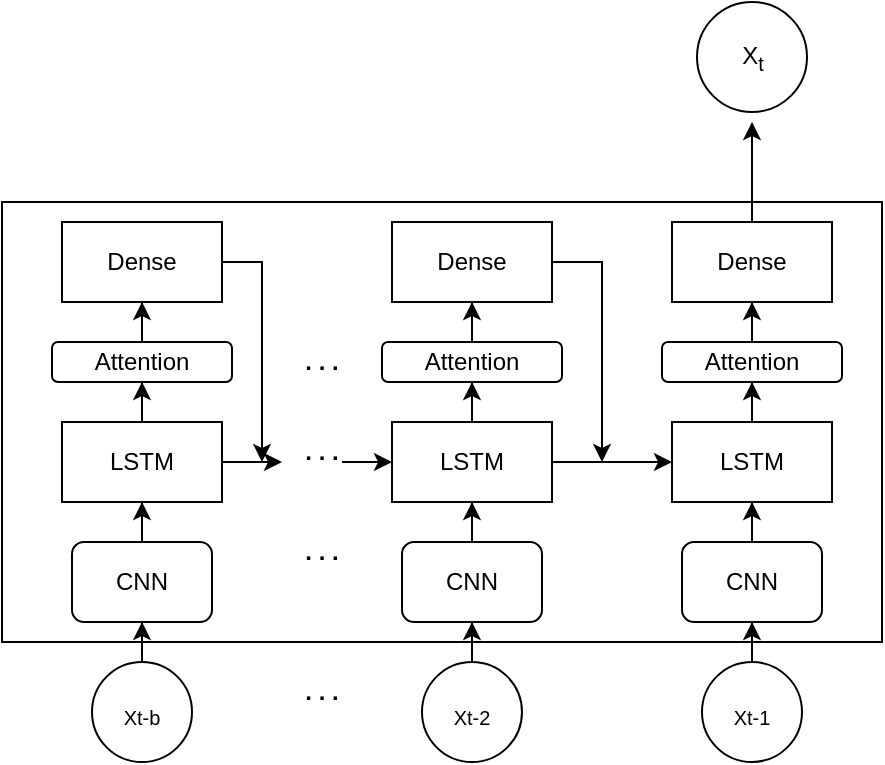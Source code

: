 <mxfile version="17.2.3" type="github">
  <diagram id="zR6nFhNXJIPMhd_S2UtX" name="Page-1">
    <mxGraphModel dx="975" dy="576" grid="1" gridSize="10" guides="1" tooltips="1" connect="1" arrows="1" fold="1" page="1" pageScale="1" pageWidth="850" pageHeight="1100" math="0" shadow="0">
      <root>
        <mxCell id="0" />
        <mxCell id="1" parent="0" />
        <mxCell id="zU_dsPpmOjFRfgCL0xd4-1" value="" style="rounded=0;whiteSpace=wrap;html=1;fillColor=default;" vertex="1" parent="1">
          <mxGeometry x="190" y="150" width="440" height="220" as="geometry" />
        </mxCell>
        <mxCell id="zU_dsPpmOjFRfgCL0xd4-14" value="" style="edgeStyle=orthogonalEdgeStyle;rounded=0;orthogonalLoop=1;jettySize=auto;html=1;" edge="1" parent="1" source="zU_dsPpmOjFRfgCL0xd4-2">
          <mxGeometry relative="1" as="geometry">
            <mxPoint x="320" y="280" as="targetPoint" />
            <Array as="points">
              <mxPoint x="320" y="180" />
            </Array>
          </mxGeometry>
        </mxCell>
        <mxCell id="zU_dsPpmOjFRfgCL0xd4-2" value="Dense" style="rounded=0;whiteSpace=wrap;html=1;fillColor=default;" vertex="1" parent="1">
          <mxGeometry x="220" y="160" width="80" height="40" as="geometry" />
        </mxCell>
        <mxCell id="zU_dsPpmOjFRfgCL0xd4-4" value="" style="edgeStyle=orthogonalEdgeStyle;rounded=0;orthogonalLoop=1;jettySize=auto;html=1;" edge="1" parent="1" source="zU_dsPpmOjFRfgCL0xd4-3" target="zU_dsPpmOjFRfgCL0xd4-2">
          <mxGeometry relative="1" as="geometry" />
        </mxCell>
        <mxCell id="zU_dsPpmOjFRfgCL0xd4-3" value="Attention" style="rounded=1;whiteSpace=wrap;html=1;fillColor=default;" vertex="1" parent="1">
          <mxGeometry x="215" y="220" width="90" height="20" as="geometry" />
        </mxCell>
        <mxCell id="zU_dsPpmOjFRfgCL0xd4-9" value="" style="edgeStyle=orthogonalEdgeStyle;rounded=0;orthogonalLoop=1;jettySize=auto;html=1;" edge="1" parent="1" source="zU_dsPpmOjFRfgCL0xd4-5" target="zU_dsPpmOjFRfgCL0xd4-3">
          <mxGeometry relative="1" as="geometry" />
        </mxCell>
        <mxCell id="zU_dsPpmOjFRfgCL0xd4-16" value="" style="edgeStyle=orthogonalEdgeStyle;rounded=0;orthogonalLoop=1;jettySize=auto;html=1;" edge="1" parent="1" source="zU_dsPpmOjFRfgCL0xd4-5">
          <mxGeometry relative="1" as="geometry">
            <mxPoint x="330" y="280" as="targetPoint" />
          </mxGeometry>
        </mxCell>
        <mxCell id="zU_dsPpmOjFRfgCL0xd4-5" value="LSTM" style="rounded=0;whiteSpace=wrap;html=1;fillColor=default;" vertex="1" parent="1">
          <mxGeometry x="220" y="260" width="80" height="40" as="geometry" />
        </mxCell>
        <mxCell id="zU_dsPpmOjFRfgCL0xd4-8" value="" style="edgeStyle=orthogonalEdgeStyle;rounded=0;orthogonalLoop=1;jettySize=auto;html=1;" edge="1" parent="1" source="zU_dsPpmOjFRfgCL0xd4-6" target="zU_dsPpmOjFRfgCL0xd4-5">
          <mxGeometry relative="1" as="geometry" />
        </mxCell>
        <mxCell id="zU_dsPpmOjFRfgCL0xd4-6" value="CNN" style="rounded=1;whiteSpace=wrap;html=1;fillColor=default;" vertex="1" parent="1">
          <mxGeometry x="225" y="320" width="70" height="40" as="geometry" />
        </mxCell>
        <mxCell id="zU_dsPpmOjFRfgCL0xd4-10" value="" style="edgeStyle=orthogonalEdgeStyle;rounded=0;orthogonalLoop=1;jettySize=auto;html=1;" edge="1" parent="1" source="zU_dsPpmOjFRfgCL0xd4-7" target="zU_dsPpmOjFRfgCL0xd4-6">
          <mxGeometry relative="1" as="geometry" />
        </mxCell>
        <mxCell id="zU_dsPpmOjFRfgCL0xd4-7" value="&lt;sub&gt;Xt-b&lt;/sub&gt;" style="ellipse;whiteSpace=wrap;html=1;aspect=fixed;fillColor=default;" vertex="1" parent="1">
          <mxGeometry x="235" y="380" width="50" height="50" as="geometry" />
        </mxCell>
        <mxCell id="zU_dsPpmOjFRfgCL0xd4-39" value="" style="edgeStyle=orthogonalEdgeStyle;rounded=0;orthogonalLoop=1;jettySize=auto;html=1;" edge="1" parent="1" source="zU_dsPpmOjFRfgCL0xd4-19">
          <mxGeometry relative="1" as="geometry">
            <mxPoint x="490" y="280" as="targetPoint" />
            <Array as="points">
              <mxPoint x="470" y="180" />
              <mxPoint x="470" y="180" />
            </Array>
          </mxGeometry>
        </mxCell>
        <mxCell id="zU_dsPpmOjFRfgCL0xd4-19" value="Dense" style="rounded=0;whiteSpace=wrap;html=1;fillColor=default;" vertex="1" parent="1">
          <mxGeometry x="385" y="160" width="80" height="40" as="geometry" />
        </mxCell>
        <mxCell id="zU_dsPpmOjFRfgCL0xd4-29" value="" style="edgeStyle=orthogonalEdgeStyle;rounded=0;orthogonalLoop=1;jettySize=auto;html=1;" edge="1" parent="1" source="zU_dsPpmOjFRfgCL0xd4-20" target="zU_dsPpmOjFRfgCL0xd4-19">
          <mxGeometry relative="1" as="geometry" />
        </mxCell>
        <mxCell id="zU_dsPpmOjFRfgCL0xd4-20" value="Attention" style="rounded=1;whiteSpace=wrap;html=1;fillColor=default;" vertex="1" parent="1">
          <mxGeometry x="380" y="220" width="90" height="20" as="geometry" />
        </mxCell>
        <mxCell id="zU_dsPpmOjFRfgCL0xd4-30" value="" style="edgeStyle=orthogonalEdgeStyle;rounded=0;orthogonalLoop=1;jettySize=auto;html=1;" edge="1" parent="1" source="zU_dsPpmOjFRfgCL0xd4-21" target="zU_dsPpmOjFRfgCL0xd4-20">
          <mxGeometry relative="1" as="geometry" />
        </mxCell>
        <mxCell id="zU_dsPpmOjFRfgCL0xd4-38" value="" style="edgeStyle=orthogonalEdgeStyle;rounded=0;orthogonalLoop=1;jettySize=auto;html=1;" edge="1" parent="1" source="zU_dsPpmOjFRfgCL0xd4-21" target="zU_dsPpmOjFRfgCL0xd4-26">
          <mxGeometry relative="1" as="geometry" />
        </mxCell>
        <mxCell id="zU_dsPpmOjFRfgCL0xd4-21" value="LSTM" style="rounded=0;whiteSpace=wrap;html=1;fillColor=default;" vertex="1" parent="1">
          <mxGeometry x="385" y="260" width="80" height="40" as="geometry" />
        </mxCell>
        <mxCell id="zU_dsPpmOjFRfgCL0xd4-31" value="" style="edgeStyle=orthogonalEdgeStyle;rounded=0;orthogonalLoop=1;jettySize=auto;html=1;" edge="1" parent="1" source="zU_dsPpmOjFRfgCL0xd4-22" target="zU_dsPpmOjFRfgCL0xd4-21">
          <mxGeometry relative="1" as="geometry" />
        </mxCell>
        <mxCell id="zU_dsPpmOjFRfgCL0xd4-22" value="CNN" style="rounded=1;whiteSpace=wrap;html=1;fillColor=default;" vertex="1" parent="1">
          <mxGeometry x="390" y="320" width="70" height="40" as="geometry" />
        </mxCell>
        <mxCell id="zU_dsPpmOjFRfgCL0xd4-32" value="" style="edgeStyle=orthogonalEdgeStyle;rounded=0;orthogonalLoop=1;jettySize=auto;html=1;" edge="1" parent="1" source="zU_dsPpmOjFRfgCL0xd4-23" target="zU_dsPpmOjFRfgCL0xd4-22">
          <mxGeometry relative="1" as="geometry" />
        </mxCell>
        <mxCell id="zU_dsPpmOjFRfgCL0xd4-23" value="&lt;sub&gt;Xt-2&lt;/sub&gt;" style="ellipse;whiteSpace=wrap;html=1;aspect=fixed;fillColor=default;" vertex="1" parent="1">
          <mxGeometry x="400" y="380" width="50" height="50" as="geometry" />
        </mxCell>
        <mxCell id="zU_dsPpmOjFRfgCL0xd4-42" value="" style="edgeStyle=orthogonalEdgeStyle;rounded=0;orthogonalLoop=1;jettySize=auto;html=1;" edge="1" parent="1" source="zU_dsPpmOjFRfgCL0xd4-24">
          <mxGeometry relative="1" as="geometry">
            <mxPoint x="565" y="110" as="targetPoint" />
          </mxGeometry>
        </mxCell>
        <mxCell id="zU_dsPpmOjFRfgCL0xd4-24" value="Dense" style="rounded=0;whiteSpace=wrap;html=1;fillColor=default;" vertex="1" parent="1">
          <mxGeometry x="525" y="160" width="80" height="40" as="geometry" />
        </mxCell>
        <mxCell id="zU_dsPpmOjFRfgCL0xd4-33" value="" style="edgeStyle=orthogonalEdgeStyle;rounded=0;orthogonalLoop=1;jettySize=auto;html=1;" edge="1" parent="1" source="zU_dsPpmOjFRfgCL0xd4-25" target="zU_dsPpmOjFRfgCL0xd4-24">
          <mxGeometry relative="1" as="geometry" />
        </mxCell>
        <mxCell id="zU_dsPpmOjFRfgCL0xd4-34" style="edgeStyle=orthogonalEdgeStyle;rounded=0;orthogonalLoop=1;jettySize=auto;html=1;exitX=0.5;exitY=0;exitDx=0;exitDy=0;" edge="1" parent="1" source="zU_dsPpmOjFRfgCL0xd4-25">
          <mxGeometry relative="1" as="geometry">
            <mxPoint x="570" y="240" as="targetPoint" />
          </mxGeometry>
        </mxCell>
        <mxCell id="zU_dsPpmOjFRfgCL0xd4-25" value="Attention" style="rounded=1;whiteSpace=wrap;html=1;fillColor=default;" vertex="1" parent="1">
          <mxGeometry x="520" y="220" width="90" height="20" as="geometry" />
        </mxCell>
        <mxCell id="zU_dsPpmOjFRfgCL0xd4-35" value="" style="edgeStyle=orthogonalEdgeStyle;rounded=0;orthogonalLoop=1;jettySize=auto;html=1;" edge="1" parent="1" source="zU_dsPpmOjFRfgCL0xd4-26" target="zU_dsPpmOjFRfgCL0xd4-25">
          <mxGeometry relative="1" as="geometry" />
        </mxCell>
        <mxCell id="zU_dsPpmOjFRfgCL0xd4-26" value="LSTM" style="rounded=0;whiteSpace=wrap;html=1;fillColor=default;" vertex="1" parent="1">
          <mxGeometry x="525" y="260" width="80" height="40" as="geometry" />
        </mxCell>
        <mxCell id="zU_dsPpmOjFRfgCL0xd4-36" value="" style="edgeStyle=orthogonalEdgeStyle;rounded=0;orthogonalLoop=1;jettySize=auto;html=1;" edge="1" parent="1" source="zU_dsPpmOjFRfgCL0xd4-27" target="zU_dsPpmOjFRfgCL0xd4-26">
          <mxGeometry relative="1" as="geometry" />
        </mxCell>
        <mxCell id="zU_dsPpmOjFRfgCL0xd4-27" value="CNN" style="rounded=1;whiteSpace=wrap;html=1;fillColor=default;" vertex="1" parent="1">
          <mxGeometry x="530" y="320" width="70" height="40" as="geometry" />
        </mxCell>
        <mxCell id="zU_dsPpmOjFRfgCL0xd4-37" value="" style="edgeStyle=orthogonalEdgeStyle;rounded=0;orthogonalLoop=1;jettySize=auto;html=1;" edge="1" parent="1" source="zU_dsPpmOjFRfgCL0xd4-28" target="zU_dsPpmOjFRfgCL0xd4-27">
          <mxGeometry relative="1" as="geometry" />
        </mxCell>
        <mxCell id="zU_dsPpmOjFRfgCL0xd4-28" value="&lt;sub&gt;Xt-1&lt;/sub&gt;" style="ellipse;whiteSpace=wrap;html=1;aspect=fixed;fillColor=default;" vertex="1" parent="1">
          <mxGeometry x="540" y="380" width="50" height="50" as="geometry" />
        </mxCell>
        <mxCell id="zU_dsPpmOjFRfgCL0xd4-40" value="" style="endArrow=classic;html=1;rounded=0;entryX=0;entryY=0.5;entryDx=0;entryDy=0;" edge="1" parent="1" target="zU_dsPpmOjFRfgCL0xd4-21">
          <mxGeometry width="50" height="50" relative="1" as="geometry">
            <mxPoint x="360" y="280" as="sourcePoint" />
            <mxPoint x="390" y="255" as="targetPoint" />
          </mxGeometry>
        </mxCell>
        <mxCell id="zU_dsPpmOjFRfgCL0xd4-43" value="X&lt;sub&gt;t&lt;/sub&gt;" style="ellipse;whiteSpace=wrap;html=1;aspect=fixed;fillColor=default;" vertex="1" parent="1">
          <mxGeometry x="537.5" y="50" width="55" height="55" as="geometry" />
        </mxCell>
        <mxCell id="zU_dsPpmOjFRfgCL0xd4-45" value=". . ." style="text;html=1;strokeColor=none;fillColor=none;align=center;verticalAlign=middle;whiteSpace=wrap;rounded=0;fontStyle=1" vertex="1" parent="1">
          <mxGeometry x="320" y="260" width="60" height="30" as="geometry" />
        </mxCell>
        <mxCell id="zU_dsPpmOjFRfgCL0xd4-56" value=". . ." style="text;html=1;strokeColor=none;fillColor=none;align=center;verticalAlign=middle;whiteSpace=wrap;rounded=0;fontStyle=1" vertex="1" parent="1">
          <mxGeometry x="320" y="310" width="60" height="30" as="geometry" />
        </mxCell>
        <mxCell id="zU_dsPpmOjFRfgCL0xd4-57" value=". . ." style="text;html=1;strokeColor=none;fillColor=none;align=center;verticalAlign=middle;whiteSpace=wrap;rounded=0;fontStyle=1" vertex="1" parent="1">
          <mxGeometry x="320" y="380" width="60" height="30" as="geometry" />
        </mxCell>
        <mxCell id="zU_dsPpmOjFRfgCL0xd4-58" value=". . ." style="text;html=1;strokeColor=none;fillColor=none;align=center;verticalAlign=middle;whiteSpace=wrap;rounded=0;fontStyle=1" vertex="1" parent="1">
          <mxGeometry x="320" y="215" width="60" height="30" as="geometry" />
        </mxCell>
      </root>
    </mxGraphModel>
  </diagram>
</mxfile>

